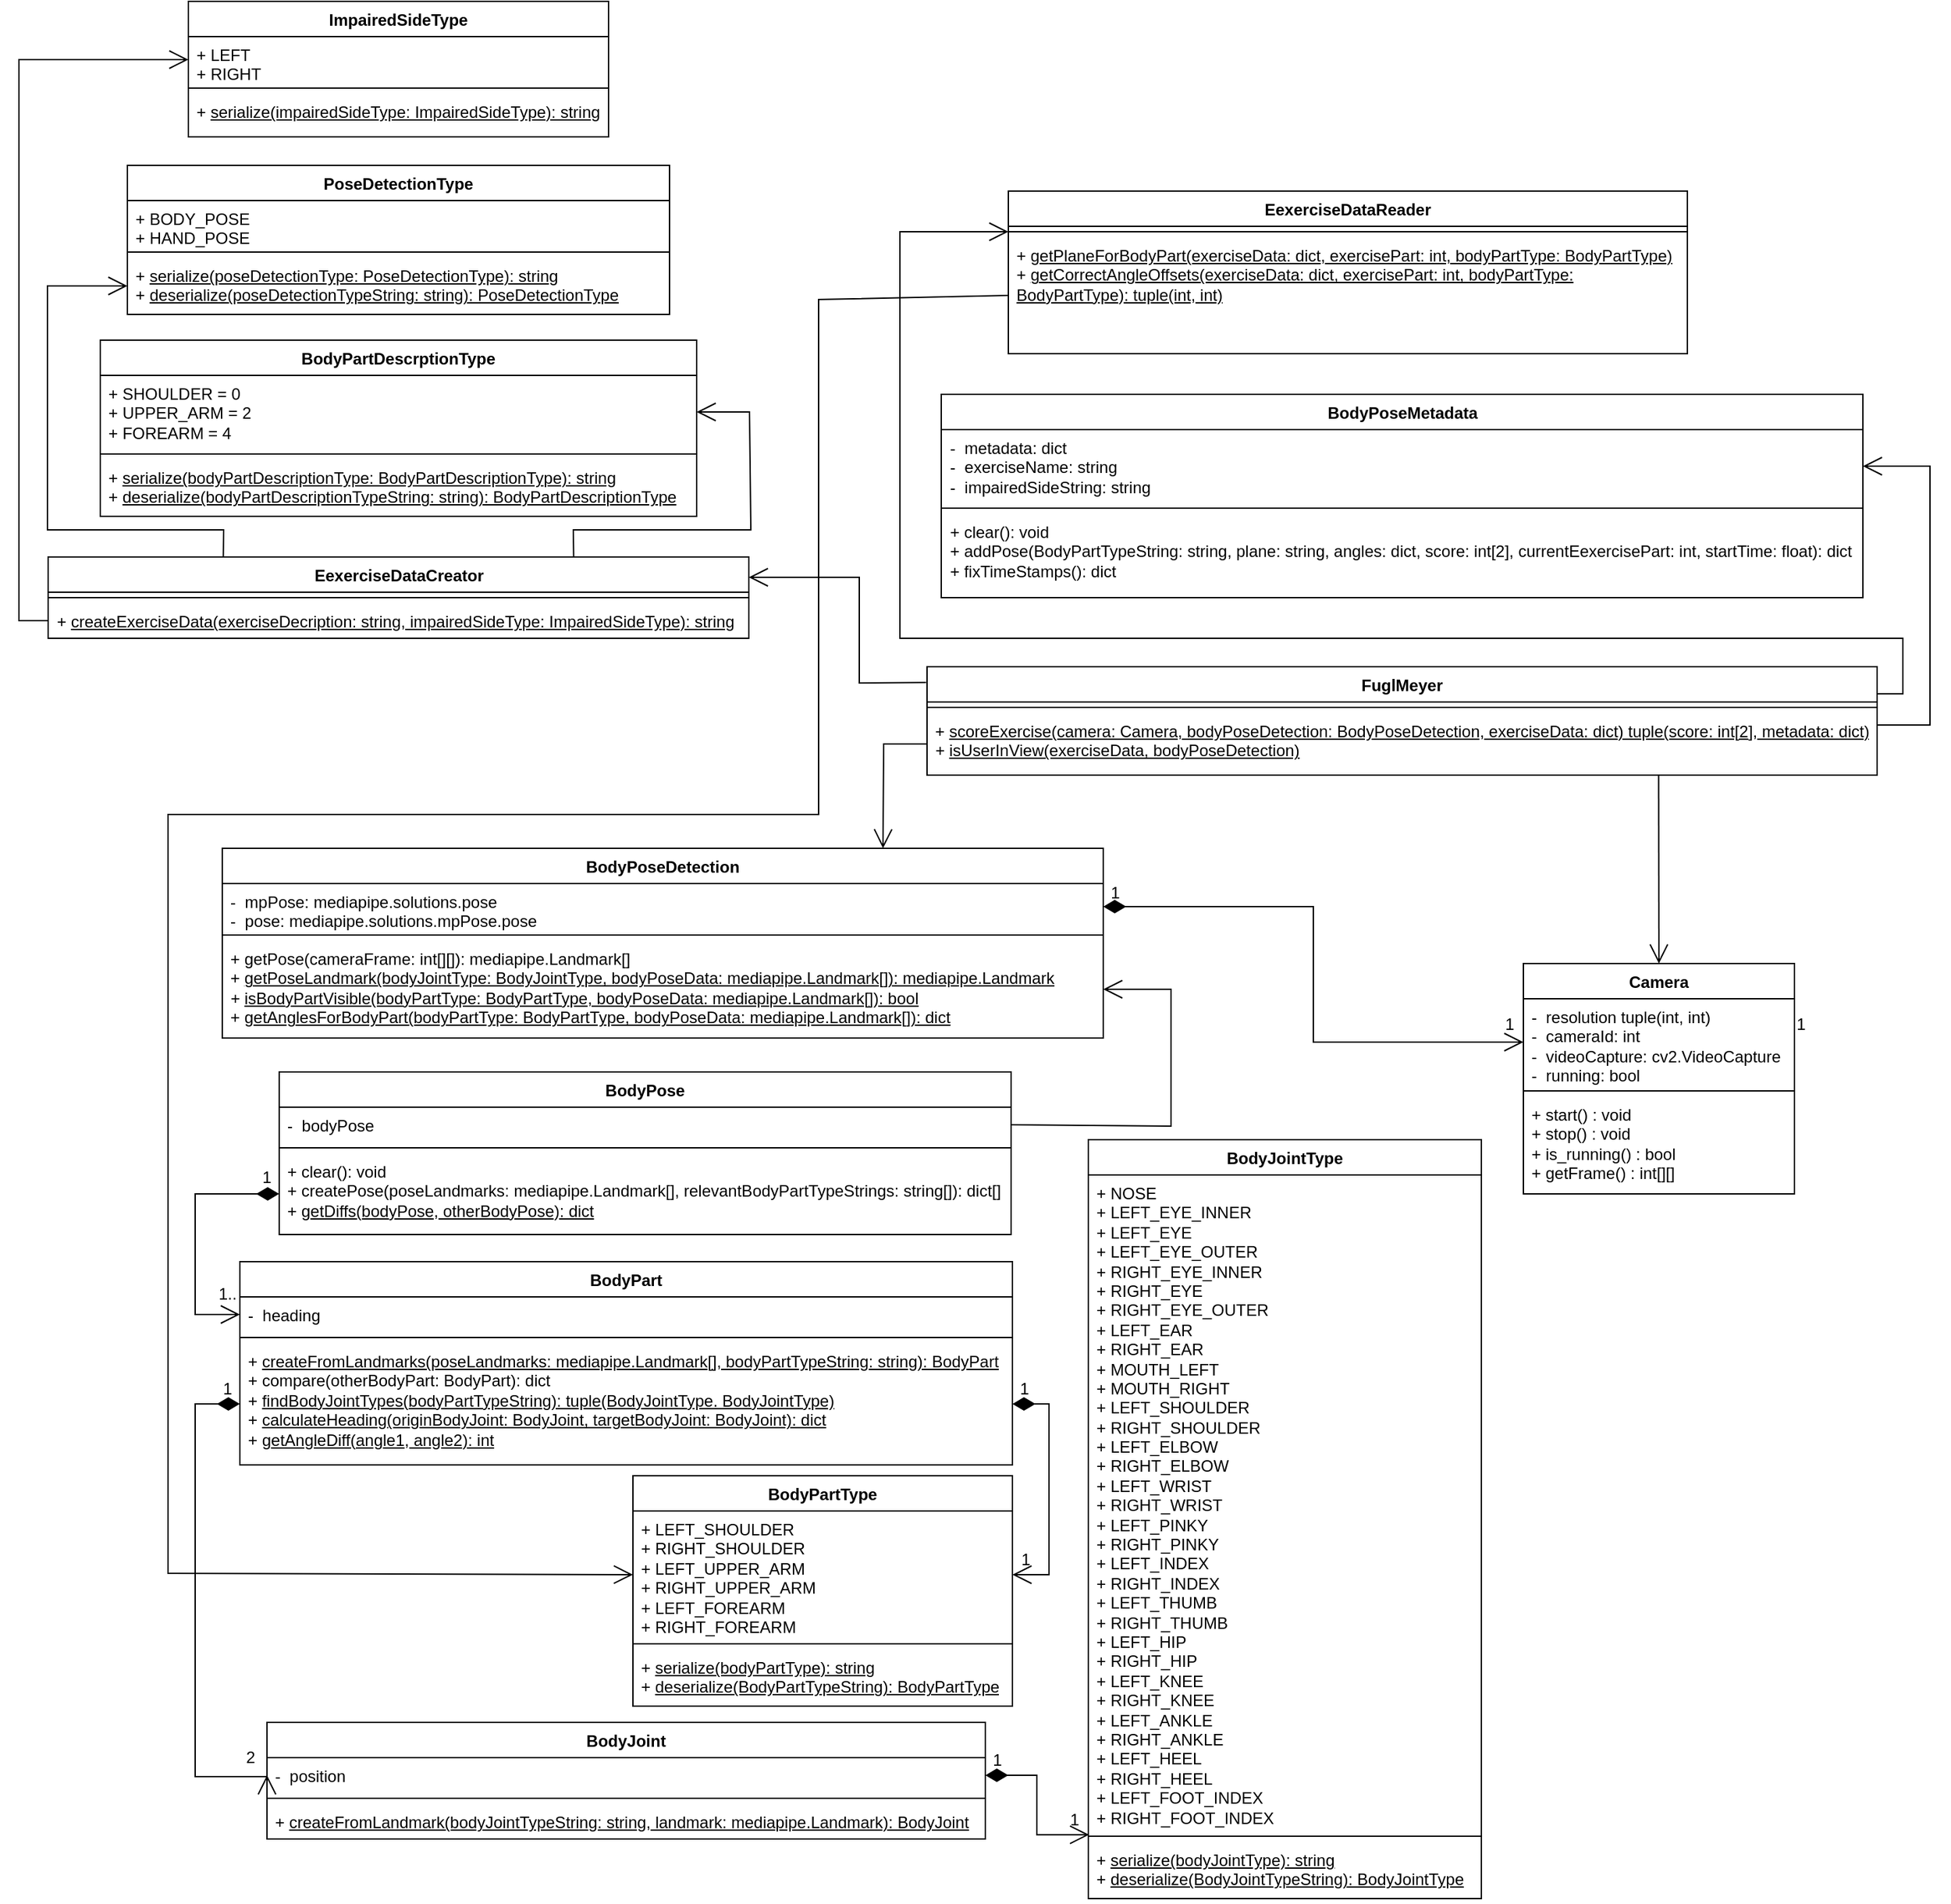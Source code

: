 <mxfile version="21.2.8" type="device">
  <diagram id="C5RBs43oDa-KdzZeNtuy" name="Page-1">
    <mxGraphModel dx="2983" dy="1951" grid="1" gridSize="10" guides="1" tooltips="1" connect="1" arrows="1" fold="1" page="1" pageScale="1" pageWidth="827" pageHeight="1169" math="0" shadow="0">
      <root>
        <mxCell id="WIyWlLk6GJQsqaUBKTNV-0" />
        <mxCell id="WIyWlLk6GJQsqaUBKTNV-1" parent="WIyWlLk6GJQsqaUBKTNV-0" />
        <mxCell id="RE29y_2BwcNEQJVxWCb2-0" value="Camera" style="swimlane;fontStyle=1;align=center;verticalAlign=top;childLayout=stackLayout;horizontal=1;startSize=26;horizontalStack=0;resizeParent=1;resizeParentMax=0;resizeLast=0;collapsible=1;marginBottom=0;whiteSpace=wrap;html=1;" parent="WIyWlLk6GJQsqaUBKTNV-1" vertex="1">
          <mxGeometry x="100" y="40" width="200" height="170" as="geometry" />
        </mxCell>
        <mxCell id="RE29y_2BwcNEQJVxWCb2-1" value="-&amp;nbsp; resolution tuple(int, int)&lt;br&gt;-&amp;nbsp; cameraId: int&lt;br&gt;-&amp;nbsp; videoCapture: cv2.VideoCapture&lt;br&gt;-&amp;nbsp; running: bool" style="text;strokeColor=none;fillColor=none;align=left;verticalAlign=top;spacingLeft=4;spacingRight=4;overflow=hidden;rotatable=0;points=[[0,0.5],[1,0.5]];portConstraint=eastwest;whiteSpace=wrap;html=1;" parent="RE29y_2BwcNEQJVxWCb2-0" vertex="1">
          <mxGeometry y="26" width="200" height="64" as="geometry" />
        </mxCell>
        <mxCell id="RE29y_2BwcNEQJVxWCb2-2" value="" style="line;strokeWidth=1;fillColor=none;align=left;verticalAlign=middle;spacingTop=-1;spacingLeft=3;spacingRight=3;rotatable=0;labelPosition=right;points=[];portConstraint=eastwest;strokeColor=inherit;" parent="RE29y_2BwcNEQJVxWCb2-0" vertex="1">
          <mxGeometry y="90" width="200" height="8" as="geometry" />
        </mxCell>
        <mxCell id="RE29y_2BwcNEQJVxWCb2-3" value="+ start() : void&lt;br&gt;+ stop() : void&lt;br&gt;+ is_running() : bool&lt;br&gt;+ getFrame() : int[][]" style="text;strokeColor=none;fillColor=none;align=left;verticalAlign=top;spacingLeft=4;spacingRight=4;overflow=hidden;rotatable=0;points=[[0,0.5],[1,0.5]];portConstraint=eastwest;whiteSpace=wrap;html=1;" parent="RE29y_2BwcNEQJVxWCb2-0" vertex="1">
          <mxGeometry y="98" width="200" height="72" as="geometry" />
        </mxCell>
        <mxCell id="RE29y_2BwcNEQJVxWCb2-9" value="1" style="text;html=1;strokeColor=none;fillColor=none;align=center;verticalAlign=middle;whiteSpace=wrap;rounded=0;" parent="WIyWlLk6GJQsqaUBKTNV-1" vertex="1">
          <mxGeometry x="300" y="80" width="10" height="10" as="geometry" />
        </mxCell>
        <mxCell id="RE29y_2BwcNEQJVxWCb2-57" value="BodyPoseDetection" style="swimlane;fontStyle=1;align=center;verticalAlign=top;childLayout=stackLayout;horizontal=1;startSize=26;horizontalStack=0;resizeParent=1;resizeParentMax=0;resizeLast=0;collapsible=1;marginBottom=0;whiteSpace=wrap;html=1;" parent="WIyWlLk6GJQsqaUBKTNV-1" vertex="1">
          <mxGeometry x="-860" y="-45" width="650" height="140" as="geometry" />
        </mxCell>
        <mxCell id="RE29y_2BwcNEQJVxWCb2-58" value="-&amp;nbsp; mpPose: mediapipe.solutions.pose&lt;br&gt;-&amp;nbsp; pose: mediapipe.solutions.mpPose.pose" style="text;strokeColor=none;fillColor=none;align=left;verticalAlign=top;spacingLeft=4;spacingRight=4;overflow=hidden;rotatable=0;points=[[0,0.5],[1,0.5]];portConstraint=eastwest;whiteSpace=wrap;html=1;" parent="RE29y_2BwcNEQJVxWCb2-57" vertex="1">
          <mxGeometry y="26" width="650" height="34" as="geometry" />
        </mxCell>
        <mxCell id="RE29y_2BwcNEQJVxWCb2-59" value="" style="line;strokeWidth=1;fillColor=none;align=left;verticalAlign=middle;spacingTop=-1;spacingLeft=3;spacingRight=3;rotatable=0;labelPosition=right;points=[];portConstraint=eastwest;strokeColor=inherit;" parent="RE29y_2BwcNEQJVxWCb2-57" vertex="1">
          <mxGeometry y="60" width="650" height="8" as="geometry" />
        </mxCell>
        <mxCell id="RE29y_2BwcNEQJVxWCb2-60" value="+ getPose(cameraFrame: int[][]): mediapipe.Landmark[]&lt;br&gt;+ &lt;u&gt;getPoseLandmark(bodyJointType: BodyJointType, bodyPoseData: mediapipe.Landmark[]): mediapipe.Landmark&lt;/u&gt;&lt;br&gt;&lt;i&gt;+ &lt;/i&gt;&lt;u&gt;isBodyPartVisible(bodyPartType: BodyPartType, bodyPoseData: mediapipe.Landmark[]): bool&lt;br&gt;&lt;/u&gt;+ &lt;u&gt;getAnglesForBodyPart(bodyPartType: BodyPartType, bodyPoseData: mediapipe.Landmark[]): dict&lt;/u&gt;" style="text;strokeColor=none;fillColor=none;align=left;verticalAlign=top;spacingLeft=4;spacingRight=4;overflow=hidden;rotatable=0;points=[[0,0.5],[1,0.5]];portConstraint=eastwest;whiteSpace=wrap;html=1;" parent="RE29y_2BwcNEQJVxWCb2-57" vertex="1">
          <mxGeometry y="68" width="650" height="72" as="geometry" />
        </mxCell>
        <mxCell id="RE29y_2BwcNEQJVxWCb2-62" value="" style="endArrow=open;html=1;endSize=12;startArrow=diamondThin;startSize=14;startFill=1;edgeStyle=orthogonalEdgeStyle;align=left;verticalAlign=bottom;rounded=0;exitX=1;exitY=0.5;exitDx=0;exitDy=0;entryX=0;entryY=0.5;entryDx=0;entryDy=0;" parent="WIyWlLk6GJQsqaUBKTNV-1" source="RE29y_2BwcNEQJVxWCb2-58" target="RE29y_2BwcNEQJVxWCb2-1" edge="1">
          <mxGeometry x="-1" y="3" relative="1" as="geometry">
            <mxPoint x="60" y="160" as="sourcePoint" />
            <mxPoint x="220" y="160" as="targetPoint" />
          </mxGeometry>
        </mxCell>
        <mxCell id="RE29y_2BwcNEQJVxWCb2-63" value="1" style="text;html=1;strokeColor=none;fillColor=none;align=center;verticalAlign=middle;whiteSpace=wrap;rounded=0;" parent="WIyWlLk6GJQsqaUBKTNV-1" vertex="1">
          <mxGeometry x="-211" y="-22" width="20" height="20" as="geometry" />
        </mxCell>
        <mxCell id="RE29y_2BwcNEQJVxWCb2-64" value="1" style="text;html=1;strokeColor=none;fillColor=none;align=center;verticalAlign=middle;whiteSpace=wrap;rounded=0;" parent="WIyWlLk6GJQsqaUBKTNV-1" vertex="1">
          <mxGeometry x="80" y="75" width="20" height="20" as="geometry" />
        </mxCell>
        <mxCell id="mgS3q3X0yrzZHKF4aI3T-0" value="BodyJointType" style="swimlane;fontStyle=1;align=center;verticalAlign=top;childLayout=stackLayout;horizontal=1;startSize=26;horizontalStack=0;resizeParent=1;resizeParentMax=0;resizeLast=0;collapsible=1;marginBottom=0;whiteSpace=wrap;html=1;" parent="WIyWlLk6GJQsqaUBKTNV-1" vertex="1">
          <mxGeometry x="-221" y="170" width="290" height="560" as="geometry" />
        </mxCell>
        <mxCell id="mgS3q3X0yrzZHKF4aI3T-1" value="&lt;div&gt;+ NOSE&lt;/div&gt;&lt;div&gt;+ LEFT_EYE_INNER&lt;/div&gt;&lt;div&gt;+ LEFT_EYE&lt;/div&gt;&lt;div&gt;+ LEFT_EYE_OUTER&lt;/div&gt;&lt;div&gt;+ RIGHT_EYE_INNER&lt;/div&gt;&lt;div&gt;+ RIGHT_EYE&lt;/div&gt;&lt;div&gt;+ RIGHT_EYE_OUTER&lt;/div&gt;&lt;div&gt;+ LEFT_EAR&lt;/div&gt;&lt;div&gt;+ RIGHT_EAR&lt;/div&gt;&lt;div&gt;+ MOUTH_LEFT&lt;/div&gt;&lt;div&gt;+ MOUTH_RIGHT&lt;/div&gt;&lt;div&gt;+ LEFT_SHOULDER&lt;/div&gt;&lt;div&gt;+ RIGHT_SHOULDER&lt;/div&gt;&lt;div&gt;+ LEFT_ELBOW&lt;/div&gt;&lt;div&gt;+ RIGHT_ELBOW&lt;/div&gt;&lt;div&gt;+ LEFT_WRIST&lt;/div&gt;&lt;div&gt;+ RIGHT_WRIST&lt;/div&gt;&lt;div&gt;+ LEFT_PINKY&lt;/div&gt;&lt;div&gt;+ RIGHT_PINKY&lt;/div&gt;&lt;div&gt;+ LEFT_INDEX&lt;/div&gt;&lt;div&gt;+ RIGHT_INDEX&lt;/div&gt;&lt;div&gt;+ LEFT_THUMB&lt;/div&gt;&lt;div&gt;+ RIGHT_THUMB&lt;/div&gt;&lt;div&gt;+ LEFT_HIP&lt;/div&gt;&lt;div&gt;+ RIGHT_HIP&lt;/div&gt;&lt;div&gt;+ LEFT_KNEE&lt;/div&gt;&lt;div&gt;+ RIGHT_KNEE&lt;/div&gt;&lt;div&gt;+ LEFT_ANKLE&lt;/div&gt;&lt;div&gt;+ RIGHT_ANKLE&lt;/div&gt;&lt;div&gt;+ LEFT_HEEL&lt;/div&gt;&lt;div&gt;+ RIGHT_HEEL&lt;/div&gt;&lt;div&gt;+ LEFT_FOOT_INDEX&lt;/div&gt;&lt;div&gt;+ RIGHT_FOOT_INDEX&lt;/div&gt;" style="text;strokeColor=none;fillColor=none;align=left;verticalAlign=top;spacingLeft=4;spacingRight=4;overflow=hidden;rotatable=0;points=[[0,0.5],[1,0.5]];portConstraint=eastwest;whiteSpace=wrap;html=1;" parent="mgS3q3X0yrzZHKF4aI3T-0" vertex="1">
          <mxGeometry y="26" width="290" height="484" as="geometry" />
        </mxCell>
        <mxCell id="mgS3q3X0yrzZHKF4aI3T-2" value="" style="line;strokeWidth=1;fillColor=none;align=left;verticalAlign=middle;spacingTop=-1;spacingLeft=3;spacingRight=3;rotatable=0;labelPosition=right;points=[];portConstraint=eastwest;strokeColor=inherit;" parent="mgS3q3X0yrzZHKF4aI3T-0" vertex="1">
          <mxGeometry y="510" width="290" height="8" as="geometry" />
        </mxCell>
        <mxCell id="mgS3q3X0yrzZHKF4aI3T-3" value="+ &lt;u&gt;serialize(bodyJointType): string&lt;/u&gt;&lt;br&gt;+ &lt;u&gt;deserialize(BodyJointTypeString): BodyJointType&lt;/u&gt;" style="text;strokeColor=none;fillColor=none;align=left;verticalAlign=top;spacingLeft=4;spacingRight=4;overflow=hidden;rotatable=0;points=[[0,0.5],[1,0.5]];portConstraint=eastwest;whiteSpace=wrap;html=1;" parent="mgS3q3X0yrzZHKF4aI3T-0" vertex="1">
          <mxGeometry y="518" width="290" height="42" as="geometry" />
        </mxCell>
        <mxCell id="mgS3q3X0yrzZHKF4aI3T-4" value="BodyJoint" style="swimlane;fontStyle=1;align=center;verticalAlign=top;childLayout=stackLayout;horizontal=1;startSize=26;horizontalStack=0;resizeParent=1;resizeParentMax=0;resizeLast=0;collapsible=1;marginBottom=0;whiteSpace=wrap;html=1;" parent="WIyWlLk6GJQsqaUBKTNV-1" vertex="1">
          <mxGeometry x="-827" y="600" width="530" height="86" as="geometry" />
        </mxCell>
        <mxCell id="mgS3q3X0yrzZHKF4aI3T-5" value="-&amp;nbsp; position" style="text;strokeColor=none;fillColor=none;align=left;verticalAlign=top;spacingLeft=4;spacingRight=4;overflow=hidden;rotatable=0;points=[[0,0.5],[1,0.5]];portConstraint=eastwest;whiteSpace=wrap;html=1;" parent="mgS3q3X0yrzZHKF4aI3T-4" vertex="1">
          <mxGeometry y="26" width="530" height="26" as="geometry" />
        </mxCell>
        <mxCell id="mgS3q3X0yrzZHKF4aI3T-6" value="" style="line;strokeWidth=1;fillColor=none;align=left;verticalAlign=middle;spacingTop=-1;spacingLeft=3;spacingRight=3;rotatable=0;labelPosition=right;points=[];portConstraint=eastwest;strokeColor=inherit;" parent="mgS3q3X0yrzZHKF4aI3T-4" vertex="1">
          <mxGeometry y="52" width="530" height="8" as="geometry" />
        </mxCell>
        <mxCell id="mgS3q3X0yrzZHKF4aI3T-7" value="+ &lt;u&gt;createFromLandmark(bodyJointTypeString: string, landmark: mediapipe.Landmark): BodyJoint&lt;/u&gt;" style="text;strokeColor=none;fillColor=none;align=left;verticalAlign=top;spacingLeft=4;spacingRight=4;overflow=hidden;rotatable=0;points=[[0,0.5],[1,0.5]];portConstraint=eastwest;whiteSpace=wrap;html=1;" parent="mgS3q3X0yrzZHKF4aI3T-4" vertex="1">
          <mxGeometry y="60" width="530" height="26" as="geometry" />
        </mxCell>
        <mxCell id="mgS3q3X0yrzZHKF4aI3T-8" value="" style="endArrow=open;html=1;endSize=12;startArrow=diamondThin;startSize=14;startFill=1;edgeStyle=orthogonalEdgeStyle;align=left;verticalAlign=bottom;rounded=0;exitX=1;exitY=0.5;exitDx=0;exitDy=0;entryX=0.002;entryY=1.006;entryDx=0;entryDy=0;entryPerimeter=0;" parent="WIyWlLk6GJQsqaUBKTNV-1" source="mgS3q3X0yrzZHKF4aI3T-5" target="mgS3q3X0yrzZHKF4aI3T-1" edge="1">
          <mxGeometry x="-1" y="3" relative="1" as="geometry">
            <mxPoint x="-430" y="260" as="sourcePoint" />
            <mxPoint x="-270" y="260" as="targetPoint" />
          </mxGeometry>
        </mxCell>
        <mxCell id="mgS3q3X0yrzZHKF4aI3T-9" value="1" style="text;html=1;strokeColor=none;fillColor=none;align=center;verticalAlign=middle;whiteSpace=wrap;rounded=0;" parent="WIyWlLk6GJQsqaUBKTNV-1" vertex="1">
          <mxGeometry x="-298" y="618" width="20" height="20" as="geometry" />
        </mxCell>
        <mxCell id="mgS3q3X0yrzZHKF4aI3T-10" value="1" style="text;html=1;strokeColor=none;fillColor=none;align=center;verticalAlign=middle;whiteSpace=wrap;rounded=0;" parent="WIyWlLk6GJQsqaUBKTNV-1" vertex="1">
          <mxGeometry x="-241" y="662" width="20" height="20" as="geometry" />
        </mxCell>
        <mxCell id="mgS3q3X0yrzZHKF4aI3T-11" value="BodyPartType" style="swimlane;fontStyle=1;align=center;verticalAlign=top;childLayout=stackLayout;horizontal=1;startSize=26;horizontalStack=0;resizeParent=1;resizeParentMax=0;resizeLast=0;collapsible=1;marginBottom=0;whiteSpace=wrap;html=1;" parent="WIyWlLk6GJQsqaUBKTNV-1" vertex="1">
          <mxGeometry x="-557" y="418" width="280" height="170" as="geometry" />
        </mxCell>
        <mxCell id="mgS3q3X0yrzZHKF4aI3T-12" value="&lt;div&gt;+ LEFT_SHOULDER&lt;/div&gt;&lt;div&gt;+ RIGHT_SHOULDER&lt;/div&gt;&lt;div&gt;+ LEFT_UPPER_ARM&lt;/div&gt;&lt;div&gt;+ RIGHT_UPPER_ARM&lt;/div&gt;&lt;div&gt;+ LEFT_FOREARM&lt;/div&gt;&lt;div&gt;+ RIGHT_FOREARM&lt;/div&gt;" style="text;strokeColor=none;fillColor=none;align=left;verticalAlign=top;spacingLeft=4;spacingRight=4;overflow=hidden;rotatable=0;points=[[0,0.5],[1,0.5]];portConstraint=eastwest;whiteSpace=wrap;html=1;" parent="mgS3q3X0yrzZHKF4aI3T-11" vertex="1">
          <mxGeometry y="26" width="280" height="94" as="geometry" />
        </mxCell>
        <mxCell id="mgS3q3X0yrzZHKF4aI3T-13" value="" style="line;strokeWidth=1;fillColor=none;align=left;verticalAlign=middle;spacingTop=-1;spacingLeft=3;spacingRight=3;rotatable=0;labelPosition=right;points=[];portConstraint=eastwest;strokeColor=inherit;" parent="mgS3q3X0yrzZHKF4aI3T-11" vertex="1">
          <mxGeometry y="120" width="280" height="8" as="geometry" />
        </mxCell>
        <mxCell id="mgS3q3X0yrzZHKF4aI3T-14" value="+&amp;nbsp;&lt;u style=&quot;border-color: var(--border-color);&quot;&gt;serialize(bodyPartType): string&lt;/u&gt;&lt;br style=&quot;border-color: var(--border-color);&quot;&gt;+&amp;nbsp;&lt;u style=&quot;border-color: var(--border-color);&quot;&gt;deserialize(BodyPartTypeString): BodyPartType&lt;/u&gt;" style="text;strokeColor=none;fillColor=none;align=left;verticalAlign=top;spacingLeft=4;spacingRight=4;overflow=hidden;rotatable=0;points=[[0,0.5],[1,0.5]];portConstraint=eastwest;whiteSpace=wrap;html=1;" parent="mgS3q3X0yrzZHKF4aI3T-11" vertex="1">
          <mxGeometry y="128" width="280" height="42" as="geometry" />
        </mxCell>
        <mxCell id="mgS3q3X0yrzZHKF4aI3T-15" value="BodyPart" style="swimlane;fontStyle=1;align=center;verticalAlign=top;childLayout=stackLayout;horizontal=1;startSize=26;horizontalStack=0;resizeParent=1;resizeParentMax=0;resizeLast=0;collapsible=1;marginBottom=0;whiteSpace=wrap;html=1;" parent="WIyWlLk6GJQsqaUBKTNV-1" vertex="1">
          <mxGeometry x="-847" y="260" width="570" height="150" as="geometry" />
        </mxCell>
        <mxCell id="mgS3q3X0yrzZHKF4aI3T-16" value="-&amp;nbsp; heading" style="text;strokeColor=none;fillColor=none;align=left;verticalAlign=top;spacingLeft=4;spacingRight=4;overflow=hidden;rotatable=0;points=[[0,0.5],[1,0.5]];portConstraint=eastwest;whiteSpace=wrap;html=1;" parent="mgS3q3X0yrzZHKF4aI3T-15" vertex="1">
          <mxGeometry y="26" width="570" height="26" as="geometry" />
        </mxCell>
        <mxCell id="mgS3q3X0yrzZHKF4aI3T-17" value="" style="line;strokeWidth=1;fillColor=none;align=left;verticalAlign=middle;spacingTop=-1;spacingLeft=3;spacingRight=3;rotatable=0;labelPosition=right;points=[];portConstraint=eastwest;strokeColor=inherit;" parent="mgS3q3X0yrzZHKF4aI3T-15" vertex="1">
          <mxGeometry y="52" width="570" height="8" as="geometry" />
        </mxCell>
        <mxCell id="mgS3q3X0yrzZHKF4aI3T-18" value="+ &lt;u&gt;createFromLandmarks(poseLandmarks: mediapipe.Landmark[], bodyPartTypeString: string): BodyPart&lt;/u&gt;&lt;br&gt;+ compare(otherBodyPart: BodyPart): dict&lt;br&gt;+ &lt;u&gt;findBodyJointTypes(bodyPartTypeString): tuple(BodyJointType. BodyJointType)&lt;/u&gt;&lt;br&gt;+ &lt;u&gt;calculateHeading(originBodyJoint: BodyJoint, targetBodyJoint: BodyJoint): dict&lt;br&gt;&lt;/u&gt;+ &lt;u&gt;getAngleDiff(angle1, angle2): int&lt;/u&gt;" style="text;strokeColor=none;fillColor=none;align=left;verticalAlign=top;spacingLeft=4;spacingRight=4;overflow=hidden;rotatable=0;points=[[0,0.5],[1,0.5]];portConstraint=eastwest;whiteSpace=wrap;html=1;" parent="mgS3q3X0yrzZHKF4aI3T-15" vertex="1">
          <mxGeometry y="60" width="570" height="90" as="geometry" />
        </mxCell>
        <mxCell id="mgS3q3X0yrzZHKF4aI3T-20" value="" style="endArrow=open;html=1;endSize=12;startArrow=diamondThin;startSize=14;startFill=1;edgeStyle=orthogonalEdgeStyle;align=left;verticalAlign=bottom;rounded=0;exitX=0;exitY=0.5;exitDx=0;exitDy=0;entryX=0;entryY=0.5;entryDx=0;entryDy=0;" parent="WIyWlLk6GJQsqaUBKTNV-1" source="mgS3q3X0yrzZHKF4aI3T-18" target="mgS3q3X0yrzZHKF4aI3T-5" edge="1">
          <mxGeometry x="-1" y="3" relative="1" as="geometry">
            <mxPoint x="-210" y="370" as="sourcePoint" />
            <mxPoint x="-50" y="370" as="targetPoint" />
            <Array as="points">
              <mxPoint x="-880" y="365" />
              <mxPoint x="-880" y="640" />
              <mxPoint x="-827" y="640" />
            </Array>
          </mxGeometry>
        </mxCell>
        <mxCell id="mgS3q3X0yrzZHKF4aI3T-24" value="" style="endArrow=open;html=1;endSize=12;startArrow=diamondThin;startSize=14;startFill=1;edgeStyle=orthogonalEdgeStyle;align=left;verticalAlign=bottom;rounded=0;exitX=1;exitY=0.5;exitDx=0;exitDy=0;entryX=1;entryY=0.5;entryDx=0;entryDy=0;" parent="WIyWlLk6GJQsqaUBKTNV-1" source="mgS3q3X0yrzZHKF4aI3T-18" target="mgS3q3X0yrzZHKF4aI3T-12" edge="1">
          <mxGeometry x="-1" y="3" relative="1" as="geometry">
            <mxPoint x="-210" y="370" as="sourcePoint" />
            <mxPoint x="-238" y="590" as="targetPoint" />
            <Array as="points">
              <mxPoint x="-250" y="365" />
              <mxPoint x="-250" y="491" />
            </Array>
            <mxPoint as="offset" />
          </mxGeometry>
        </mxCell>
        <mxCell id="mgS3q3X0yrzZHKF4aI3T-25" value="1" style="text;html=1;strokeColor=none;fillColor=none;align=center;verticalAlign=middle;whiteSpace=wrap;rounded=0;" parent="WIyWlLk6GJQsqaUBKTNV-1" vertex="1">
          <mxGeometry x="-278" y="344" width="20" height="20" as="geometry" />
        </mxCell>
        <mxCell id="mgS3q3X0yrzZHKF4aI3T-27" value="1" style="text;html=1;strokeColor=none;fillColor=none;align=center;verticalAlign=middle;whiteSpace=wrap;rounded=0;" parent="WIyWlLk6GJQsqaUBKTNV-1" vertex="1">
          <mxGeometry x="-866" y="344" width="20" height="20" as="geometry" />
        </mxCell>
        <mxCell id="mgS3q3X0yrzZHKF4aI3T-28" value="2" style="text;html=1;strokeColor=none;fillColor=none;align=center;verticalAlign=middle;whiteSpace=wrap;rounded=0;" parent="WIyWlLk6GJQsqaUBKTNV-1" vertex="1">
          <mxGeometry x="-849" y="616" width="20" height="20" as="geometry" />
        </mxCell>
        <mxCell id="mgS3q3X0yrzZHKF4aI3T-29" value="1" style="text;html=1;strokeColor=none;fillColor=none;align=center;verticalAlign=middle;whiteSpace=wrap;rounded=0;" parent="WIyWlLk6GJQsqaUBKTNV-1" vertex="1">
          <mxGeometry x="-277" y="470" width="20" height="20" as="geometry" />
        </mxCell>
        <mxCell id="mgS3q3X0yrzZHKF4aI3T-30" value="BodyPose" style="swimlane;fontStyle=1;align=center;verticalAlign=top;childLayout=stackLayout;horizontal=1;startSize=26;horizontalStack=0;resizeParent=1;resizeParentMax=0;resizeLast=0;collapsible=1;marginBottom=0;whiteSpace=wrap;html=1;" parent="WIyWlLk6GJQsqaUBKTNV-1" vertex="1">
          <mxGeometry x="-818" y="120" width="540" height="120" as="geometry" />
        </mxCell>
        <mxCell id="mgS3q3X0yrzZHKF4aI3T-31" value="-&amp;nbsp; bodyPose" style="text;strokeColor=none;fillColor=none;align=left;verticalAlign=top;spacingLeft=4;spacingRight=4;overflow=hidden;rotatable=0;points=[[0,0.5],[1,0.5]];portConstraint=eastwest;whiteSpace=wrap;html=1;" parent="mgS3q3X0yrzZHKF4aI3T-30" vertex="1">
          <mxGeometry y="26" width="540" height="26" as="geometry" />
        </mxCell>
        <mxCell id="mgS3q3X0yrzZHKF4aI3T-32" value="" style="line;strokeWidth=1;fillColor=none;align=left;verticalAlign=middle;spacingTop=-1;spacingLeft=3;spacingRight=3;rotatable=0;labelPosition=right;points=[];portConstraint=eastwest;strokeColor=inherit;" parent="mgS3q3X0yrzZHKF4aI3T-30" vertex="1">
          <mxGeometry y="52" width="540" height="8" as="geometry" />
        </mxCell>
        <mxCell id="mgS3q3X0yrzZHKF4aI3T-33" value="+ clear(): void&lt;br&gt;+ createPose(poseLandmarks: mediapipe.Landmark[], relevantBodyPartTypeStrings: string[]): dict[]&lt;br&gt;+ &lt;u&gt;getDiffs(bodyPose, otherBodyPose): dict&lt;/u&gt;" style="text;strokeColor=none;fillColor=none;align=left;verticalAlign=top;spacingLeft=4;spacingRight=4;overflow=hidden;rotatable=0;points=[[0,0.5],[1,0.5]];portConstraint=eastwest;whiteSpace=wrap;html=1;" parent="mgS3q3X0yrzZHKF4aI3T-30" vertex="1">
          <mxGeometry y="60" width="540" height="60" as="geometry" />
        </mxCell>
        <mxCell id="mgS3q3X0yrzZHKF4aI3T-34" value="" style="endArrow=open;html=1;endSize=12;startArrow=diamondThin;startSize=14;startFill=1;edgeStyle=orthogonalEdgeStyle;align=left;verticalAlign=bottom;rounded=0;entryX=0;entryY=0.5;entryDx=0;entryDy=0;exitX=0;exitY=0.5;exitDx=0;exitDy=0;" parent="WIyWlLk6GJQsqaUBKTNV-1" source="mgS3q3X0yrzZHKF4aI3T-33" target="mgS3q3X0yrzZHKF4aI3T-16" edge="1">
          <mxGeometry x="-1" y="3" relative="1" as="geometry">
            <mxPoint x="-838" y="130" as="sourcePoint" />
            <mxPoint x="-270" y="180" as="targetPoint" />
            <Array as="points">
              <mxPoint x="-880" y="210" />
              <mxPoint x="-880" y="299" />
            </Array>
          </mxGeometry>
        </mxCell>
        <mxCell id="mgS3q3X0yrzZHKF4aI3T-35" value="1" style="text;html=1;strokeColor=none;fillColor=none;align=center;verticalAlign=middle;whiteSpace=wrap;rounded=0;" parent="WIyWlLk6GJQsqaUBKTNV-1" vertex="1">
          <mxGeometry x="-837" y="188" width="20" height="20" as="geometry" />
        </mxCell>
        <mxCell id="mgS3q3X0yrzZHKF4aI3T-36" value="1.." style="text;html=1;strokeColor=none;fillColor=none;align=center;verticalAlign=middle;whiteSpace=wrap;rounded=0;" parent="WIyWlLk6GJQsqaUBKTNV-1" vertex="1">
          <mxGeometry x="-866" y="274" width="20" height="20" as="geometry" />
        </mxCell>
        <mxCell id="mgS3q3X0yrzZHKF4aI3T-41" value="" style="endArrow=open;endFill=1;endSize=12;html=1;rounded=0;exitX=1;exitY=0.5;exitDx=0;exitDy=0;entryX=1;entryY=0.5;entryDx=0;entryDy=0;" parent="WIyWlLk6GJQsqaUBKTNV-1" source="mgS3q3X0yrzZHKF4aI3T-31" target="RE29y_2BwcNEQJVxWCb2-60" edge="1">
          <mxGeometry width="160" relative="1" as="geometry">
            <mxPoint x="-210" y="360" as="sourcePoint" />
            <mxPoint x="-50" y="360" as="targetPoint" />
            <Array as="points">
              <mxPoint x="-160" y="160" />
              <mxPoint x="-160" y="59" />
            </Array>
          </mxGeometry>
        </mxCell>
        <mxCell id="mgS3q3X0yrzZHKF4aI3T-48" value="BodyPoseMetadata" style="swimlane;fontStyle=1;align=center;verticalAlign=top;childLayout=stackLayout;horizontal=1;startSize=26;horizontalStack=0;resizeParent=1;resizeParentMax=0;resizeLast=0;collapsible=1;marginBottom=0;whiteSpace=wrap;html=1;" parent="WIyWlLk6GJQsqaUBKTNV-1" vertex="1">
          <mxGeometry x="-329.5" y="-380" width="680" height="150" as="geometry" />
        </mxCell>
        <mxCell id="mgS3q3X0yrzZHKF4aI3T-49" value="-&amp;nbsp; metadata: dict&lt;br&gt;-&amp;nbsp; exerciseName: string&lt;br&gt;-&amp;nbsp; impairedSideString: string" style="text;strokeColor=none;fillColor=none;align=left;verticalAlign=top;spacingLeft=4;spacingRight=4;overflow=hidden;rotatable=0;points=[[0,0.5],[1,0.5]];portConstraint=eastwest;whiteSpace=wrap;html=1;" parent="mgS3q3X0yrzZHKF4aI3T-48" vertex="1">
          <mxGeometry y="26" width="680" height="54" as="geometry" />
        </mxCell>
        <mxCell id="mgS3q3X0yrzZHKF4aI3T-50" value="" style="line;strokeWidth=1;fillColor=none;align=left;verticalAlign=middle;spacingTop=-1;spacingLeft=3;spacingRight=3;rotatable=0;labelPosition=right;points=[];portConstraint=eastwest;strokeColor=inherit;" parent="mgS3q3X0yrzZHKF4aI3T-48" vertex="1">
          <mxGeometry y="80" width="680" height="8" as="geometry" />
        </mxCell>
        <mxCell id="mgS3q3X0yrzZHKF4aI3T-51" value="+ clear(): void&lt;br&gt;+ addPose(BodyPartTypeString: string, plane: string, angles: dict, score: int[2], currentEexercisePart: int, startTime: float): dict&lt;br&gt;+ fixTimeStamps(): dict" style="text;strokeColor=none;fillColor=none;align=left;verticalAlign=top;spacingLeft=4;spacingRight=4;overflow=hidden;rotatable=0;points=[[0,0.5],[1,0.5]];portConstraint=eastwest;whiteSpace=wrap;html=1;" parent="mgS3q3X0yrzZHKF4aI3T-48" vertex="1">
          <mxGeometry y="88" width="680" height="62" as="geometry" />
        </mxCell>
        <mxCell id="mgS3q3X0yrzZHKF4aI3T-59" value="EexerciseDataReader" style="swimlane;fontStyle=1;align=center;verticalAlign=top;childLayout=stackLayout;horizontal=1;startSize=26;horizontalStack=0;resizeParent=1;resizeParentMax=0;resizeLast=0;collapsible=1;marginBottom=0;whiteSpace=wrap;html=1;" parent="WIyWlLk6GJQsqaUBKTNV-1" vertex="1">
          <mxGeometry x="-280" y="-530" width="501" height="120" as="geometry" />
        </mxCell>
        <mxCell id="mgS3q3X0yrzZHKF4aI3T-61" value="" style="line;strokeWidth=1;fillColor=none;align=left;verticalAlign=middle;spacingTop=-1;spacingLeft=3;spacingRight=3;rotatable=0;labelPosition=right;points=[];portConstraint=eastwest;strokeColor=inherit;" parent="mgS3q3X0yrzZHKF4aI3T-59" vertex="1">
          <mxGeometry y="26" width="501" height="8" as="geometry" />
        </mxCell>
        <mxCell id="mgS3q3X0yrzZHKF4aI3T-62" value="+ &lt;u&gt;getPlaneForBodyPart(exerciseData: dict, exercisePart: int, bodyPartType: BodyPartType)&lt;/u&gt;&lt;br&gt;+ &lt;u&gt;getCorrectAngleOffsets(exerciseData: dict, exercisePart: int, bodyPartType: BodyPartType): tuple(int, int)&lt;/u&gt;" style="text;strokeColor=none;fillColor=none;align=left;verticalAlign=top;spacingLeft=4;spacingRight=4;overflow=hidden;rotatable=0;points=[[0,0.5],[1,0.5]];portConstraint=eastwest;whiteSpace=wrap;html=1;" parent="mgS3q3X0yrzZHKF4aI3T-59" vertex="1">
          <mxGeometry y="34" width="501" height="86" as="geometry" />
        </mxCell>
        <mxCell id="mgS3q3X0yrzZHKF4aI3T-63" value="" style="endArrow=open;endFill=1;endSize=12;html=1;rounded=0;exitX=0;exitY=0.5;exitDx=0;exitDy=0;entryX=0;entryY=0.5;entryDx=0;entryDy=0;" parent="WIyWlLk6GJQsqaUBKTNV-1" source="mgS3q3X0yrzZHKF4aI3T-62" target="mgS3q3X0yrzZHKF4aI3T-12" edge="1">
          <mxGeometry width="160" relative="1" as="geometry">
            <mxPoint x="-20" y="230" as="sourcePoint" />
            <mxPoint x="140" y="230" as="targetPoint" />
            <Array as="points">
              <mxPoint x="-420" y="-450" />
              <mxPoint x="-420" y="-70" />
              <mxPoint x="-900" y="-70" />
              <mxPoint x="-900" y="490" />
            </Array>
          </mxGeometry>
        </mxCell>
        <mxCell id="mgS3q3X0yrzZHKF4aI3T-64" value="FuglMeyer" style="swimlane;fontStyle=1;align=center;verticalAlign=top;childLayout=stackLayout;horizontal=1;startSize=26;horizontalStack=0;resizeParent=1;resizeParentMax=0;resizeLast=0;collapsible=1;marginBottom=0;whiteSpace=wrap;html=1;" parent="WIyWlLk6GJQsqaUBKTNV-1" vertex="1">
          <mxGeometry x="-340" y="-179" width="701" height="80" as="geometry" />
        </mxCell>
        <mxCell id="mgS3q3X0yrzZHKF4aI3T-66" value="" style="line;strokeWidth=1;fillColor=none;align=left;verticalAlign=middle;spacingTop=-1;spacingLeft=3;spacingRight=3;rotatable=0;labelPosition=right;points=[];portConstraint=eastwest;strokeColor=inherit;" parent="mgS3q3X0yrzZHKF4aI3T-64" vertex="1">
          <mxGeometry y="26" width="701" height="8" as="geometry" />
        </mxCell>
        <mxCell id="mgS3q3X0yrzZHKF4aI3T-67" value="+ &lt;u&gt;scoreExercise(camera: Camera, bodyPoseDetection: BodyPoseDetection, exerciseData: dict) tuple(score: int[2], metadata: dict)&lt;/u&gt;&lt;br&gt;&lt;i style=&quot;&quot;&gt;+ &lt;/i&gt;&lt;u&gt;isUserInView(exerciseData, bodyPoseDetection)&lt;/u&gt;" style="text;strokeColor=none;fillColor=none;align=left;verticalAlign=top;spacingLeft=4;spacingRight=4;overflow=hidden;rotatable=0;points=[[0,0.5],[1,0.5]];portConstraint=eastwest;whiteSpace=wrap;html=1;" parent="mgS3q3X0yrzZHKF4aI3T-64" vertex="1">
          <mxGeometry y="34" width="701" height="46" as="geometry" />
        </mxCell>
        <mxCell id="mgS3q3X0yrzZHKF4aI3T-68" value="" style="endArrow=open;endFill=1;endSize=12;html=1;rounded=0;exitX=0;exitY=0.5;exitDx=0;exitDy=0;entryX=0.75;entryY=0;entryDx=0;entryDy=0;" parent="WIyWlLk6GJQsqaUBKTNV-1" source="mgS3q3X0yrzZHKF4aI3T-67" target="RE29y_2BwcNEQJVxWCb2-57" edge="1">
          <mxGeometry width="160" relative="1" as="geometry">
            <mxPoint x="-80" y="-90" as="sourcePoint" />
            <mxPoint x="80" y="-90" as="targetPoint" />
            <Array as="points">
              <mxPoint x="-372" y="-122" />
            </Array>
          </mxGeometry>
        </mxCell>
        <mxCell id="mgS3q3X0yrzZHKF4aI3T-69" value="" style="endArrow=open;endFill=1;endSize=12;html=1;rounded=0;exitX=1;exitY=0.25;exitDx=0;exitDy=0;entryX=0;entryY=0.25;entryDx=0;entryDy=0;" parent="WIyWlLk6GJQsqaUBKTNV-1" source="mgS3q3X0yrzZHKF4aI3T-64" target="mgS3q3X0yrzZHKF4aI3T-59" edge="1">
          <mxGeometry width="160" relative="1" as="geometry">
            <mxPoint x="410" y="-160" as="sourcePoint" />
            <mxPoint x="570" y="-160" as="targetPoint" />
            <Array as="points">
              <mxPoint x="380" y="-159" />
              <mxPoint x="380" y="-200" />
              <mxPoint x="-360" y="-200" />
              <mxPoint x="-360" y="-500" />
            </Array>
          </mxGeometry>
        </mxCell>
        <mxCell id="mgS3q3X0yrzZHKF4aI3T-71" value="" style="endArrow=open;endFill=1;endSize=12;html=1;rounded=0;exitX=1;exitY=0.197;exitDx=0;exitDy=0;entryX=1;entryY=0.5;entryDx=0;entryDy=0;exitPerimeter=0;" parent="WIyWlLk6GJQsqaUBKTNV-1" source="mgS3q3X0yrzZHKF4aI3T-67" target="mgS3q3X0yrzZHKF4aI3T-49" edge="1">
          <mxGeometry width="160" relative="1" as="geometry">
            <mxPoint x="420" y="-170" as="sourcePoint" />
            <mxPoint x="580" y="-170" as="targetPoint" />
            <Array as="points">
              <mxPoint x="400" y="-136" />
              <mxPoint x="400" y="-327" />
            </Array>
          </mxGeometry>
        </mxCell>
        <mxCell id="mgS3q3X0yrzZHKF4aI3T-72" value="" style="endArrow=open;endFill=1;endSize=12;html=1;rounded=0;entryX=0.5;entryY=0;entryDx=0;entryDy=0;exitX=0.77;exitY=0.998;exitDx=0;exitDy=0;exitPerimeter=0;" parent="WIyWlLk6GJQsqaUBKTNV-1" source="mgS3q3X0yrzZHKF4aI3T-67" target="RE29y_2BwcNEQJVxWCb2-0" edge="1">
          <mxGeometry width="160" relative="1" as="geometry">
            <mxPoint x="200" y="-120" as="sourcePoint" />
            <mxPoint x="210" y="-100" as="targetPoint" />
          </mxGeometry>
        </mxCell>
        <mxCell id="mgS3q3X0yrzZHKF4aI3T-73" value="BodyPartDescrptionType" style="swimlane;fontStyle=1;align=center;verticalAlign=top;childLayout=stackLayout;horizontal=1;startSize=26;horizontalStack=0;resizeParent=1;resizeParentMax=0;resizeLast=0;collapsible=1;marginBottom=0;whiteSpace=wrap;html=1;" parent="WIyWlLk6GJQsqaUBKTNV-1" vertex="1">
          <mxGeometry x="-950" y="-420" width="440" height="130" as="geometry" />
        </mxCell>
        <mxCell id="mgS3q3X0yrzZHKF4aI3T-74" value="+ SHOULDER = 0&lt;br&gt;+ UPPER_ARM = 2&lt;br&gt;+ FOREARM = 4" style="text;strokeColor=none;fillColor=none;align=left;verticalAlign=top;spacingLeft=4;spacingRight=4;overflow=hidden;rotatable=0;points=[[0,0.5],[1,0.5]];portConstraint=eastwest;whiteSpace=wrap;html=1;" parent="mgS3q3X0yrzZHKF4aI3T-73" vertex="1">
          <mxGeometry y="26" width="440" height="54" as="geometry" />
        </mxCell>
        <mxCell id="mgS3q3X0yrzZHKF4aI3T-75" value="" style="line;strokeWidth=1;fillColor=none;align=left;verticalAlign=middle;spacingTop=-1;spacingLeft=3;spacingRight=3;rotatable=0;labelPosition=right;points=[];portConstraint=eastwest;strokeColor=inherit;" parent="mgS3q3X0yrzZHKF4aI3T-73" vertex="1">
          <mxGeometry y="80" width="440" height="8" as="geometry" />
        </mxCell>
        <mxCell id="mgS3q3X0yrzZHKF4aI3T-76" value="+ &lt;u&gt;serialize(bodyPartDescriptionType: BodyPartDescriptionType): string&lt;/u&gt;&lt;br&gt;+ &lt;u&gt;deserialize(bodyPartDescriptionTypeString: string):&amp;nbsp;BodyPartDescriptionType&lt;br&gt;&lt;/u&gt;" style="text;strokeColor=none;fillColor=none;align=left;verticalAlign=top;spacingLeft=4;spacingRight=4;overflow=hidden;rotatable=0;points=[[0,0.5],[1,0.5]];portConstraint=eastwest;whiteSpace=wrap;html=1;" parent="mgS3q3X0yrzZHKF4aI3T-73" vertex="1">
          <mxGeometry y="88" width="440" height="42" as="geometry" />
        </mxCell>
        <mxCell id="mgS3q3X0yrzZHKF4aI3T-77" value="PoseDetectionType" style="swimlane;fontStyle=1;align=center;verticalAlign=top;childLayout=stackLayout;horizontal=1;startSize=26;horizontalStack=0;resizeParent=1;resizeParentMax=0;resizeLast=0;collapsible=1;marginBottom=0;whiteSpace=wrap;html=1;" parent="WIyWlLk6GJQsqaUBKTNV-1" vertex="1">
          <mxGeometry x="-930" y="-549" width="400" height="110" as="geometry" />
        </mxCell>
        <mxCell id="mgS3q3X0yrzZHKF4aI3T-78" value="+ BODY_POSE&lt;br&gt;+ HAND_POSE" style="text;strokeColor=none;fillColor=none;align=left;verticalAlign=top;spacingLeft=4;spacingRight=4;overflow=hidden;rotatable=0;points=[[0,0.5],[1,0.5]];portConstraint=eastwest;whiteSpace=wrap;html=1;" parent="mgS3q3X0yrzZHKF4aI3T-77" vertex="1">
          <mxGeometry y="26" width="400" height="34" as="geometry" />
        </mxCell>
        <mxCell id="mgS3q3X0yrzZHKF4aI3T-79" value="" style="line;strokeWidth=1;fillColor=none;align=left;verticalAlign=middle;spacingTop=-1;spacingLeft=3;spacingRight=3;rotatable=0;labelPosition=right;points=[];portConstraint=eastwest;strokeColor=inherit;" parent="mgS3q3X0yrzZHKF4aI3T-77" vertex="1">
          <mxGeometry y="60" width="400" height="8" as="geometry" />
        </mxCell>
        <mxCell id="mgS3q3X0yrzZHKF4aI3T-80" value="+&amp;nbsp;&lt;u style=&quot;border-color: var(--border-color);&quot;&gt;serialize(poseDetectionType: PoseDetectionType): string&lt;/u&gt;&lt;br style=&quot;border-color: var(--border-color);&quot;&gt;+&amp;nbsp;&lt;u style=&quot;border-color: var(--border-color);&quot;&gt;deserialize(poseDetectionTypeString: string): PoseDetectionType&lt;/u&gt;" style="text;strokeColor=none;fillColor=none;align=left;verticalAlign=top;spacingLeft=4;spacingRight=4;overflow=hidden;rotatable=0;points=[[0,0.5],[1,0.5]];portConstraint=eastwest;whiteSpace=wrap;html=1;" parent="mgS3q3X0yrzZHKF4aI3T-77" vertex="1">
          <mxGeometry y="68" width="400" height="42" as="geometry" />
        </mxCell>
        <mxCell id="mgS3q3X0yrzZHKF4aI3T-81" value="ImpairedSideType" style="swimlane;fontStyle=1;align=center;verticalAlign=top;childLayout=stackLayout;horizontal=1;startSize=26;horizontalStack=0;resizeParent=1;resizeParentMax=0;resizeLast=0;collapsible=1;marginBottom=0;whiteSpace=wrap;html=1;" parent="WIyWlLk6GJQsqaUBKTNV-1" vertex="1">
          <mxGeometry x="-885" y="-670" width="310" height="100" as="geometry" />
        </mxCell>
        <mxCell id="mgS3q3X0yrzZHKF4aI3T-82" value="+ LEFT&lt;br&gt;+ RIGHT" style="text;strokeColor=none;fillColor=none;align=left;verticalAlign=top;spacingLeft=4;spacingRight=4;overflow=hidden;rotatable=0;points=[[0,0.5],[1,0.5]];portConstraint=eastwest;whiteSpace=wrap;html=1;" parent="mgS3q3X0yrzZHKF4aI3T-81" vertex="1">
          <mxGeometry y="26" width="310" height="34" as="geometry" />
        </mxCell>
        <mxCell id="mgS3q3X0yrzZHKF4aI3T-83" value="" style="line;strokeWidth=1;fillColor=none;align=left;verticalAlign=middle;spacingTop=-1;spacingLeft=3;spacingRight=3;rotatable=0;labelPosition=right;points=[];portConstraint=eastwest;strokeColor=inherit;" parent="mgS3q3X0yrzZHKF4aI3T-81" vertex="1">
          <mxGeometry y="60" width="310" height="8" as="geometry" />
        </mxCell>
        <mxCell id="mgS3q3X0yrzZHKF4aI3T-84" value="+&amp;nbsp;&lt;u style=&quot;border-color: var(--border-color);&quot;&gt;serialize(impairedSideType: ImpairedSideType): string&lt;/u&gt;" style="text;strokeColor=none;fillColor=none;align=left;verticalAlign=top;spacingLeft=4;spacingRight=4;overflow=hidden;rotatable=0;points=[[0,0.5],[1,0.5]];portConstraint=eastwest;whiteSpace=wrap;html=1;" parent="mgS3q3X0yrzZHKF4aI3T-81" vertex="1">
          <mxGeometry y="68" width="310" height="32" as="geometry" />
        </mxCell>
        <mxCell id="mgS3q3X0yrzZHKF4aI3T-85" value="EexerciseDataCreator" style="swimlane;fontStyle=1;align=center;verticalAlign=top;childLayout=stackLayout;horizontal=1;startSize=26;horizontalStack=0;resizeParent=1;resizeParentMax=0;resizeLast=0;collapsible=1;marginBottom=0;whiteSpace=wrap;html=1;" parent="WIyWlLk6GJQsqaUBKTNV-1" vertex="1">
          <mxGeometry x="-988.5" y="-260" width="517" height="60" as="geometry" />
        </mxCell>
        <mxCell id="mgS3q3X0yrzZHKF4aI3T-87" value="" style="line;strokeWidth=1;fillColor=none;align=left;verticalAlign=middle;spacingTop=-1;spacingLeft=3;spacingRight=3;rotatable=0;labelPosition=right;points=[];portConstraint=eastwest;strokeColor=inherit;" parent="mgS3q3X0yrzZHKF4aI3T-85" vertex="1">
          <mxGeometry y="26" width="517" height="8" as="geometry" />
        </mxCell>
        <mxCell id="mgS3q3X0yrzZHKF4aI3T-88" value="+ &lt;u&gt;createExerciseData(exerciseDecription: string, impairedSideType: ImpairedSideType): string&lt;/u&gt;" style="text;strokeColor=none;fillColor=none;align=left;verticalAlign=top;spacingLeft=4;spacingRight=4;overflow=hidden;rotatable=0;points=[[0,0.5],[1,0.5]];portConstraint=eastwest;whiteSpace=wrap;html=1;" parent="mgS3q3X0yrzZHKF4aI3T-85" vertex="1">
          <mxGeometry y="34" width="517" height="26" as="geometry" />
        </mxCell>
        <mxCell id="mgS3q3X0yrzZHKF4aI3T-89" value="" style="endArrow=open;endFill=1;endSize=12;html=1;rounded=0;exitX=-0.001;exitY=0.145;exitDx=0;exitDy=0;entryX=1;entryY=0.25;entryDx=0;entryDy=0;exitPerimeter=0;" parent="WIyWlLk6GJQsqaUBKTNV-1" source="mgS3q3X0yrzZHKF4aI3T-64" target="mgS3q3X0yrzZHKF4aI3T-85" edge="1">
          <mxGeometry width="160" relative="1" as="geometry">
            <mxPoint x="-320" y="-330" as="sourcePoint" />
            <mxPoint x="-160" y="-330" as="targetPoint" />
            <Array as="points">
              <mxPoint x="-390" y="-167" />
              <mxPoint x="-390" y="-245" />
            </Array>
          </mxGeometry>
        </mxCell>
        <mxCell id="mgS3q3X0yrzZHKF4aI3T-90" value="" style="endArrow=open;endFill=1;endSize=12;html=1;rounded=0;exitX=0.75;exitY=0;exitDx=0;exitDy=0;entryX=1;entryY=0.5;entryDx=0;entryDy=0;" parent="WIyWlLk6GJQsqaUBKTNV-1" source="mgS3q3X0yrzZHKF4aI3T-85" target="mgS3q3X0yrzZHKF4aI3T-74" edge="1">
          <mxGeometry width="160" relative="1" as="geometry">
            <mxPoint x="-320" y="-330" as="sourcePoint" />
            <mxPoint x="-160" y="-330" as="targetPoint" />
            <Array as="points">
              <mxPoint x="-601" y="-280" />
              <mxPoint x="-470" y="-280" />
              <mxPoint x="-471" y="-367" />
            </Array>
          </mxGeometry>
        </mxCell>
        <mxCell id="mgS3q3X0yrzZHKF4aI3T-91" value="" style="endArrow=open;endFill=1;endSize=12;html=1;rounded=0;exitX=0.25;exitY=0;exitDx=0;exitDy=0;entryX=0;entryY=0.5;entryDx=0;entryDy=0;" parent="WIyWlLk6GJQsqaUBKTNV-1" source="mgS3q3X0yrzZHKF4aI3T-85" target="mgS3q3X0yrzZHKF4aI3T-80" edge="1">
          <mxGeometry width="160" relative="1" as="geometry">
            <mxPoint x="-650" y="-330" as="sourcePoint" />
            <mxPoint x="-490" y="-330" as="targetPoint" />
            <Array as="points">
              <mxPoint x="-859" y="-280" />
              <mxPoint x="-989" y="-280" />
              <mxPoint x="-989" y="-460" />
            </Array>
          </mxGeometry>
        </mxCell>
        <mxCell id="mgS3q3X0yrzZHKF4aI3T-93" value="" style="endArrow=open;endFill=1;endSize=12;html=1;rounded=0;exitX=0;exitY=0.5;exitDx=0;exitDy=0;entryX=0;entryY=0.5;entryDx=0;entryDy=0;" parent="WIyWlLk6GJQsqaUBKTNV-1" source="mgS3q3X0yrzZHKF4aI3T-88" target="mgS3q3X0yrzZHKF4aI3T-82" edge="1">
          <mxGeometry width="160" relative="1" as="geometry">
            <mxPoint x="-650" y="-330" as="sourcePoint" />
            <mxPoint x="-490" y="-330" as="targetPoint" />
            <Array as="points">
              <mxPoint x="-1010" y="-213" />
              <mxPoint x="-1010" y="-627" />
            </Array>
          </mxGeometry>
        </mxCell>
      </root>
    </mxGraphModel>
  </diagram>
</mxfile>
